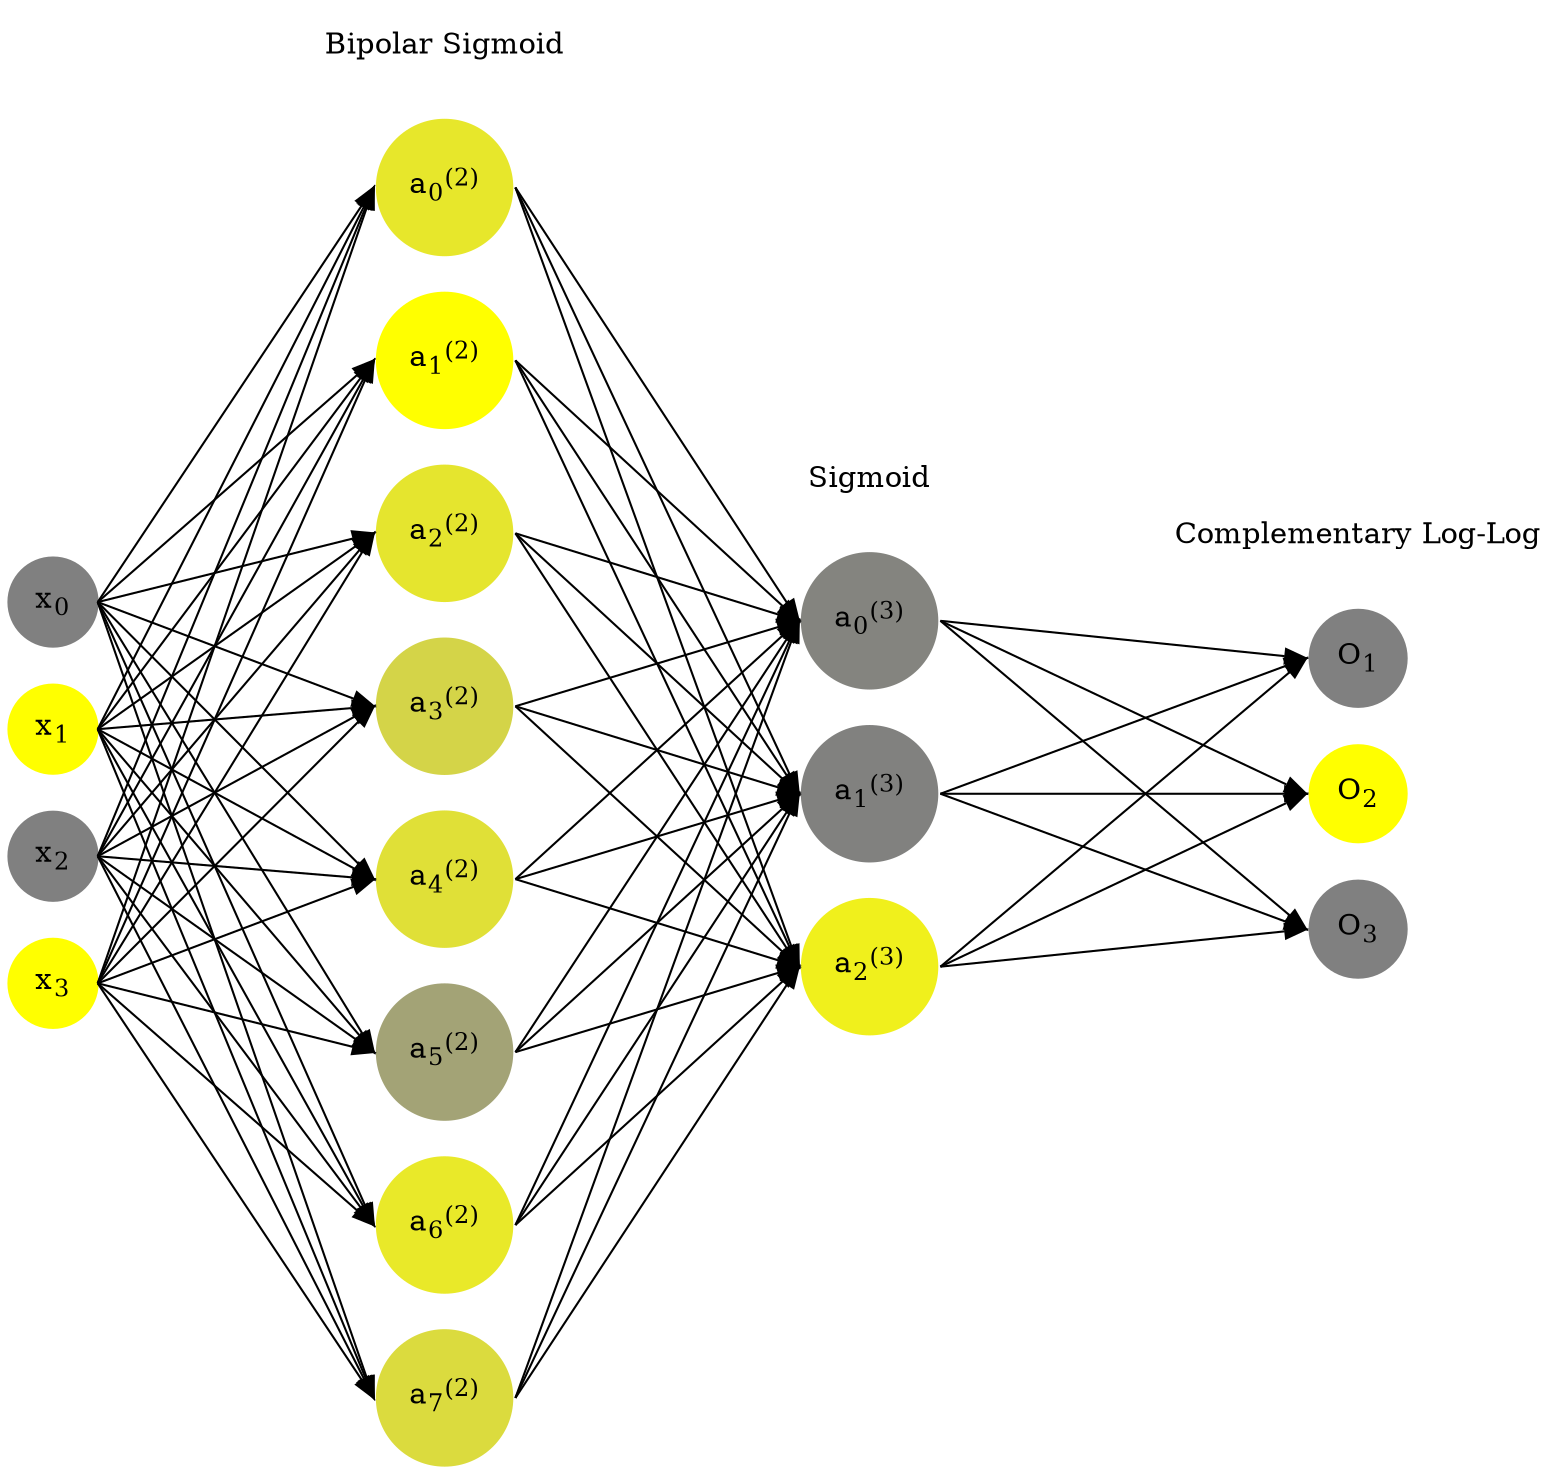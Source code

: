 digraph G {
	rankdir = LR;
	splines=false;
	edge[style=invis];
	ranksep= 1.4;
	{
	node [shape=circle, color="0.1667, 0.0, 0.5", style=filled, fillcolor="0.1667, 0.0, 0.5"];
	x0 [label=<x<sub>0</sub>>];
	}
	{
	node [shape=circle, color="0.1667, 1.0, 1.0", style=filled, fillcolor="0.1667, 1.0, 1.0"];
	x1 [label=<x<sub>1</sub>>];
	}
	{
	node [shape=circle, color="0.1667, 0.0, 0.5", style=filled, fillcolor="0.1667, 0.0, 0.5"];
	x2 [label=<x<sub>2</sub>>];
	}
	{
	node [shape=circle, color="0.1667, 1.0, 1.0", style=filled, fillcolor="0.1667, 1.0, 1.0"];
	x3 [label=<x<sub>3</sub>>];
	}
	{
	node [shape=circle, color="0.1667, 0.810322, 0.905161", style=filled, fillcolor="0.1667, 0.810322, 0.905161"];
	a02 [label=<a<sub>0</sub><sup>(2)</sup>>];
	}
	{
	node [shape=circle, color="0.1667, 0.996690, 0.998345", style=filled, fillcolor="0.1667, 0.996690, 0.998345"];
	a12 [label=<a<sub>1</sub><sup>(2)</sup>>];
	}
	{
	node [shape=circle, color="0.1667, 0.796691, 0.898345", style=filled, fillcolor="0.1667, 0.796691, 0.898345"];
	a22 [label=<a<sub>2</sub><sup>(2)</sup>>];
	}
	{
	node [shape=circle, color="0.1667, 0.657286, 0.828643", style=filled, fillcolor="0.1667, 0.657286, 0.828643"];
	a32 [label=<a<sub>3</sub><sup>(2)</sup>>];
	}
	{
	node [shape=circle, color="0.1667, 0.754707, 0.877354", style=filled, fillcolor="0.1667, 0.754707, 0.877354"];
	a42 [label=<a<sub>4</sub><sup>(2)</sup>>];
	}
	{
	node [shape=circle, color="0.1667, 0.274920, 0.637460", style=filled, fillcolor="0.1667, 0.274920, 0.637460"];
	a52 [label=<a<sub>5</sub><sup>(2)</sup>>];
	}
	{
	node [shape=circle, color="0.1667, 0.821292, 0.910646", style=filled, fillcolor="0.1667, 0.821292, 0.910646"];
	a62 [label=<a<sub>6</sub><sup>(2)</sup>>];
	}
	{
	node [shape=circle, color="0.1667, 0.717975, 0.858987", style=filled, fillcolor="0.1667, 0.717975, 0.858987"];
	a72 [label=<a<sub>7</sub><sup>(2)</sup>>];
	}
	{
	node [shape=circle, color="0.1667, 0.034620, 0.517310", style=filled, fillcolor="0.1667, 0.034620, 0.517310"];
	a03 [label=<a<sub>0</sub><sup>(3)</sup>>];
	}
	{
	node [shape=circle, color="0.1667, 0.010076, 0.505038", style=filled, fillcolor="0.1667, 0.010076, 0.505038"];
	a13 [label=<a<sub>1</sub><sup>(3)</sup>>];
	}
	{
	node [shape=circle, color="0.1667, 0.882399, 0.941199", style=filled, fillcolor="0.1667, 0.882399, 0.941199"];
	a23 [label=<a<sub>2</sub><sup>(3)</sup>>];
	}
	{
	node [shape=circle, color="0.1667, 0.0, 0.5", style=filled, fillcolor="0.1667, 0.0, 0.5"];
	O1 [label=<O<sub>1</sub>>];
	}
	{
	node [shape=circle, color="0.1667, 1.0, 1.0", style=filled, fillcolor="0.1667, 1.0, 1.0"];
	O2 [label=<O<sub>2</sub>>];
	}
	{
	node [shape=circle, color="0.1667, 0.0, 0.5", style=filled, fillcolor="0.1667, 0.0, 0.5"];
	O3 [label=<O<sub>3</sub>>];
	}
	{
	rank=same;
	x0->x1->x2->x3;
	}
	{
	rank=same;
	a02->a12->a22->a32->a42->a52->a62->a72;
	}
	{
	rank=same;
	a03->a13->a23;
	}
	{
	rank=same;
	O1->O2->O3;
	}
	l1 [shape=plaintext,label="Bipolar Sigmoid"];
	l1->a02;
	{rank=same; l1;a02};
	l2 [shape=plaintext,label="Sigmoid"];
	l2->a03;
	{rank=same; l2;a03};
	l3 [shape=plaintext,label="Complementary Log-Log"];
	l3->O1;
	{rank=same; l3;O1};
edge[style=solid, tailport=e, headport=w];
	{x0;x1;x2;x3} -> {a02;a12;a22;a32;a42;a52;a62;a72};
	{a02;a12;a22;a32;a42;a52;a62;a72} -> {a03;a13;a23};
	{a03;a13;a23} -> {O1,O2,O3};
}